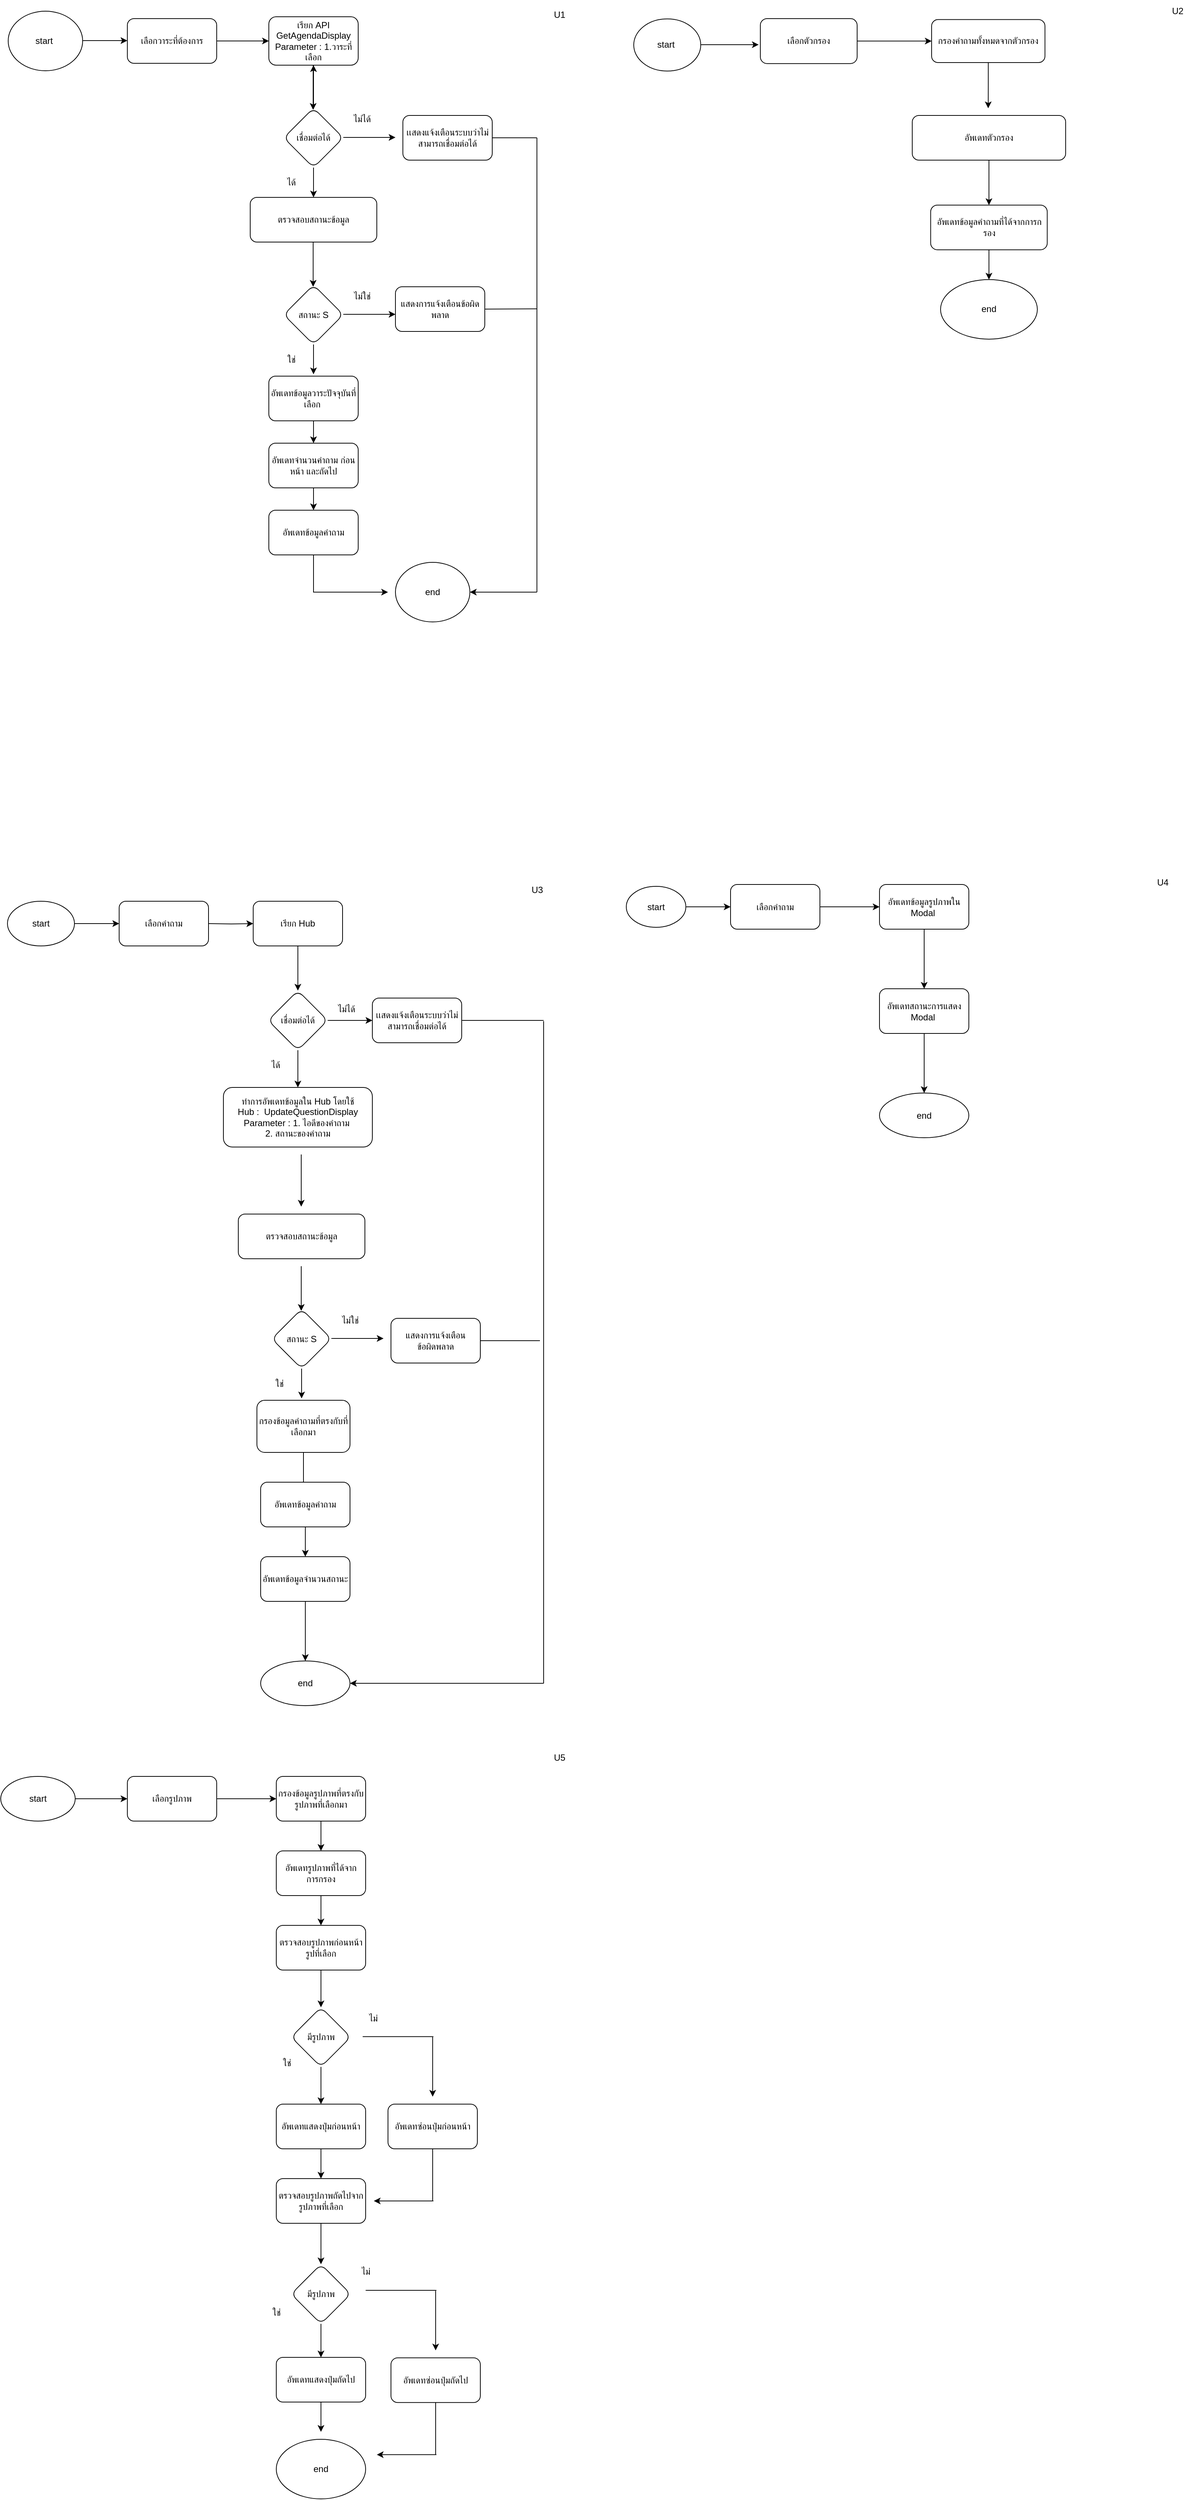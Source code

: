 <mxfile version="20.0.4" type="github">
  <diagram id="I-Rdm4NnU1atrtdz0zmf" name="Page-1">
    <mxGraphModel dx="1728" dy="913" grid="1" gridSize="10" guides="1" tooltips="1" connect="1" arrows="1" fold="1" page="1" pageScale="1" pageWidth="827" pageHeight="1169" math="0" shadow="0">
      <root>
        <mxCell id="0" />
        <mxCell id="1" parent="0" />
        <mxCell id="NKFcS4flrV_AODu7ja6--11" value="start&amp;nbsp;" style="ellipse;whiteSpace=wrap;html=1;" parent="1" vertex="1">
          <mxGeometry x="40" y="30" width="100" height="80" as="geometry" />
        </mxCell>
        <mxCell id="NKFcS4flrV_AODu7ja6--13" value="" style="endArrow=classic;html=1;rounded=0;" parent="1" edge="1">
          <mxGeometry width="50" height="50" relative="1" as="geometry">
            <mxPoint x="140" y="69.5" as="sourcePoint" />
            <mxPoint x="200" y="69.5" as="targetPoint" />
          </mxGeometry>
        </mxCell>
        <mxCell id="NKFcS4flrV_AODu7ja6--14" value="เลือกวาระที่ต้องการ" style="rounded=1;whiteSpace=wrap;html=1;" parent="1" vertex="1">
          <mxGeometry x="200" y="40" width="120" height="60" as="geometry" />
        </mxCell>
        <mxCell id="NKFcS4flrV_AODu7ja6--15" value="" style="endArrow=classic;html=1;rounded=0;" parent="1" edge="1">
          <mxGeometry width="50" height="50" relative="1" as="geometry">
            <mxPoint x="320" y="70" as="sourcePoint" />
            <mxPoint x="390" y="70" as="targetPoint" />
          </mxGeometry>
        </mxCell>
        <mxCell id="NKFcS4flrV_AODu7ja6--16" value="เรียก API GetAgendaDisplay&lt;br&gt;Parameter : 1.วาระที่เลือก" style="rounded=1;whiteSpace=wrap;html=1;" parent="1" vertex="1">
          <mxGeometry x="390" y="37.5" width="120" height="65" as="geometry" />
        </mxCell>
        <mxCell id="NKFcS4flrV_AODu7ja6--18" value="เเสดงแจ้งเตือนระบบว่าไม่สามารถเชื่อมต่อได้" style="rounded=1;whiteSpace=wrap;html=1;" parent="1" vertex="1">
          <mxGeometry x="570" y="170" width="120" height="60" as="geometry" />
        </mxCell>
        <mxCell id="NKFcS4flrV_AODu7ja6--19" value="" style="group" parent="1" vertex="1" connectable="0">
          <mxGeometry x="400" y="102.5" width="160" height="177.5" as="geometry" />
        </mxCell>
        <mxCell id="NKFcS4flrV_AODu7ja6--20" value="เชื่อมต่อได้" style="rhombus;whiteSpace=wrap;html=1;rounded=1;" parent="NKFcS4flrV_AODu7ja6--19" vertex="1">
          <mxGeometry x="10" y="57.5" width="80" height="80" as="geometry" />
        </mxCell>
        <mxCell id="NKFcS4flrV_AODu7ja6--21" value="" style="endArrow=classic;html=1;rounded=0;" parent="NKFcS4flrV_AODu7ja6--19" edge="1">
          <mxGeometry width="50" height="50" relative="1" as="geometry">
            <mxPoint x="49.5" as="sourcePoint" />
            <mxPoint x="49.5" y="60" as="targetPoint" />
          </mxGeometry>
        </mxCell>
        <mxCell id="NKFcS4flrV_AODu7ja6--22" value="" style="endArrow=classic;html=1;rounded=0;" parent="NKFcS4flrV_AODu7ja6--19" edge="1">
          <mxGeometry width="50" height="50" relative="1" as="geometry">
            <mxPoint x="90" y="97" as="sourcePoint" />
            <mxPoint x="160" y="97" as="targetPoint" />
          </mxGeometry>
        </mxCell>
        <mxCell id="NKFcS4flrV_AODu7ja6--23" value="" style="endArrow=classic;html=1;rounded=0;" parent="NKFcS4flrV_AODu7ja6--19" edge="1">
          <mxGeometry width="50" height="50" relative="1" as="geometry">
            <mxPoint x="50" y="137.5" as="sourcePoint" />
            <mxPoint x="50" y="177.5" as="targetPoint" />
          </mxGeometry>
        </mxCell>
        <mxCell id="NKFcS4flrV_AODu7ja6--24" value="ไม่ได้" style="text;html=1;align=center;verticalAlign=middle;resizable=0;points=[];autosize=1;strokeColor=none;fillColor=none;" parent="NKFcS4flrV_AODu7ja6--19" vertex="1">
          <mxGeometry x="90" y="57.5" width="50" height="30" as="geometry" />
        </mxCell>
        <mxCell id="NKFcS4flrV_AODu7ja6--25" value="ได้" style="text;html=1;align=center;verticalAlign=middle;resizable=0;points=[];autosize=1;strokeColor=none;fillColor=none;" parent="NKFcS4flrV_AODu7ja6--19" vertex="1">
          <mxGeometry y="142.5" width="40" height="30" as="geometry" />
        </mxCell>
        <mxCell id="NKFcS4flrV_AODu7ja6--26" value="" style="edgeStyle=orthogonalEdgeStyle;rounded=0;orthogonalLoop=1;jettySize=auto;html=1;" parent="1" source="NKFcS4flrV_AODu7ja6--20" target="NKFcS4flrV_AODu7ja6--16" edge="1">
          <mxGeometry relative="1" as="geometry" />
        </mxCell>
        <mxCell id="NKFcS4flrV_AODu7ja6--27" value="" style="group" parent="1" vertex="1" connectable="0">
          <mxGeometry x="400" y="340" width="180" height="240" as="geometry" />
        </mxCell>
        <mxCell id="NKFcS4flrV_AODu7ja6--28" value="สถานะ S" style="rhombus;whiteSpace=wrap;html=1;rounded=1;" parent="NKFcS4flrV_AODu7ja6--27" vertex="1">
          <mxGeometry x="10" y="57.5" width="80" height="80" as="geometry" />
        </mxCell>
        <mxCell id="NKFcS4flrV_AODu7ja6--29" value="" style="endArrow=classic;html=1;rounded=0;" parent="NKFcS4flrV_AODu7ja6--27" edge="1">
          <mxGeometry width="50" height="50" relative="1" as="geometry">
            <mxPoint x="49.5" as="sourcePoint" />
            <mxPoint x="49.5" y="60" as="targetPoint" />
          </mxGeometry>
        </mxCell>
        <mxCell id="NKFcS4flrV_AODu7ja6--30" value="" style="endArrow=classic;html=1;rounded=0;" parent="NKFcS4flrV_AODu7ja6--27" edge="1">
          <mxGeometry width="50" height="50" relative="1" as="geometry">
            <mxPoint x="90" y="97" as="sourcePoint" />
            <mxPoint x="160" y="97" as="targetPoint" />
          </mxGeometry>
        </mxCell>
        <mxCell id="NKFcS4flrV_AODu7ja6--31" value="" style="endArrow=classic;html=1;rounded=0;" parent="NKFcS4flrV_AODu7ja6--27" edge="1">
          <mxGeometry width="50" height="50" relative="1" as="geometry">
            <mxPoint x="50" y="137.5" as="sourcePoint" />
            <mxPoint x="50" y="177.5" as="targetPoint" />
          </mxGeometry>
        </mxCell>
        <mxCell id="NKFcS4flrV_AODu7ja6--32" value="ไม่ใช่" style="text;html=1;align=center;verticalAlign=middle;resizable=0;points=[];autosize=1;strokeColor=none;fillColor=none;" parent="NKFcS4flrV_AODu7ja6--27" vertex="1">
          <mxGeometry x="90" y="57.5" width="50" height="30" as="geometry" />
        </mxCell>
        <mxCell id="NKFcS4flrV_AODu7ja6--33" value="ใช่" style="text;html=1;align=center;verticalAlign=middle;resizable=0;points=[];autosize=1;strokeColor=none;fillColor=none;" parent="NKFcS4flrV_AODu7ja6--27" vertex="1">
          <mxGeometry y="142.5" width="40" height="30" as="geometry" />
        </mxCell>
        <mxCell id="NKFcS4flrV_AODu7ja6--37" value="อัพเดทข้อมูลวาระปัจจุบันที่เลือก&amp;nbsp;" style="rounded=1;whiteSpace=wrap;html=1;" parent="NKFcS4flrV_AODu7ja6--27" vertex="1">
          <mxGeometry x="-10" y="180" width="120" height="60" as="geometry" />
        </mxCell>
        <mxCell id="NKFcS4flrV_AODu7ja6--35" value="ตรวจสอบสถานะข้อมูล" style="rounded=1;whiteSpace=wrap;html=1;" parent="1" vertex="1">
          <mxGeometry x="365" y="280" width="170" height="60" as="geometry" />
        </mxCell>
        <mxCell id="NKFcS4flrV_AODu7ja6--36" value="แสดงการแจ้งเตือนข้อผิดพลาด" style="rounded=1;whiteSpace=wrap;html=1;" parent="1" vertex="1">
          <mxGeometry x="560" y="400" width="120" height="60" as="geometry" />
        </mxCell>
        <mxCell id="NKFcS4flrV_AODu7ja6--43" value="end" style="ellipse;whiteSpace=wrap;html=1;" parent="1" vertex="1">
          <mxGeometry x="560" y="770" width="100" height="80" as="geometry" />
        </mxCell>
        <mxCell id="NKFcS4flrV_AODu7ja6--44" value="" style="endArrow=none;html=1;rounded=0;" parent="1" edge="1">
          <mxGeometry width="50" height="50" relative="1" as="geometry">
            <mxPoint x="690" y="200" as="sourcePoint" />
            <mxPoint x="750" y="200" as="targetPoint" />
          </mxGeometry>
        </mxCell>
        <mxCell id="NKFcS4flrV_AODu7ja6--45" value="" style="endArrow=none;html=1;rounded=0;exitX=1;exitY=0.5;exitDx=0;exitDy=0;" parent="1" source="NKFcS4flrV_AODu7ja6--36" edge="1">
          <mxGeometry width="50" height="50" relative="1" as="geometry">
            <mxPoint x="690" y="429.57" as="sourcePoint" />
            <mxPoint x="750" y="429.57" as="targetPoint" />
          </mxGeometry>
        </mxCell>
        <mxCell id="NKFcS4flrV_AODu7ja6--46" value="" style="endArrow=none;html=1;rounded=0;" parent="1" edge="1">
          <mxGeometry width="50" height="50" relative="1" as="geometry">
            <mxPoint x="750" y="200" as="sourcePoint" />
            <mxPoint x="750" y="810" as="targetPoint" />
          </mxGeometry>
        </mxCell>
        <mxCell id="NKFcS4flrV_AODu7ja6--47" value="" style="endArrow=classic;html=1;rounded=0;entryX=1;entryY=0.5;entryDx=0;entryDy=0;" parent="1" target="NKFcS4flrV_AODu7ja6--43" edge="1">
          <mxGeometry width="50" height="50" relative="1" as="geometry">
            <mxPoint x="750" y="810" as="sourcePoint" />
            <mxPoint x="800" y="960" as="targetPoint" />
          </mxGeometry>
        </mxCell>
        <mxCell id="NKFcS4flrV_AODu7ja6--52" value="" style="edgeStyle=orthogonalEdgeStyle;rounded=0;orthogonalLoop=1;jettySize=auto;html=1;" parent="1" source="NKFcS4flrV_AODu7ja6--49" target="NKFcS4flrV_AODu7ja6--51" edge="1">
          <mxGeometry relative="1" as="geometry" />
        </mxCell>
        <mxCell id="NKFcS4flrV_AODu7ja6--49" value="อัพเดทจำนวนคำถาม ก่อนหน้า และถัดไป" style="whiteSpace=wrap;html=1;rounded=1;" parent="1" vertex="1">
          <mxGeometry x="390" y="610" width="120" height="60" as="geometry" />
        </mxCell>
        <mxCell id="NKFcS4flrV_AODu7ja6--50" value="" style="edgeStyle=orthogonalEdgeStyle;rounded=0;orthogonalLoop=1;jettySize=auto;html=1;" parent="1" source="NKFcS4flrV_AODu7ja6--37" target="NKFcS4flrV_AODu7ja6--49" edge="1">
          <mxGeometry relative="1" as="geometry" />
        </mxCell>
        <mxCell id="NKFcS4flrV_AODu7ja6--55" style="edgeStyle=orthogonalEdgeStyle;rounded=0;orthogonalLoop=1;jettySize=auto;html=1;exitX=0.5;exitY=1;exitDx=0;exitDy=0;" parent="1" source="NKFcS4flrV_AODu7ja6--51" edge="1">
          <mxGeometry relative="1" as="geometry">
            <mxPoint x="550" y="810" as="targetPoint" />
            <Array as="points">
              <mxPoint x="450" y="810" />
              <mxPoint x="540" y="810" />
            </Array>
          </mxGeometry>
        </mxCell>
        <mxCell id="NKFcS4flrV_AODu7ja6--51" value="อัพเดทข้อมูลคำถาม" style="whiteSpace=wrap;html=1;rounded=1;" parent="1" vertex="1">
          <mxGeometry x="390" y="700" width="120" height="60" as="geometry" />
        </mxCell>
        <mxCell id="NKFcS4flrV_AODu7ja6--56" value="U1&lt;br&gt;" style="text;html=1;align=center;verticalAlign=middle;resizable=0;points=[];autosize=1;strokeColor=none;fillColor=none;" parent="1" vertex="1">
          <mxGeometry x="760" y="20" width="40" height="30" as="geometry" />
        </mxCell>
        <mxCell id="NKFcS4flrV_AODu7ja6--69" value="U2" style="text;html=1;align=center;verticalAlign=middle;resizable=0;points=[];autosize=1;strokeColor=none;fillColor=none;" parent="1" vertex="1">
          <mxGeometry x="1590" y="15" width="40" height="30" as="geometry" />
        </mxCell>
        <mxCell id="NKFcS4flrV_AODu7ja6--70" value="" style="group" parent="1" vertex="1" connectable="0">
          <mxGeometry x="880" y="40" width="580" height="430.34" as="geometry" />
        </mxCell>
        <mxCell id="NKFcS4flrV_AODu7ja6--58" value="start&amp;nbsp;" style="ellipse;whiteSpace=wrap;html=1;" parent="NKFcS4flrV_AODu7ja6--70" vertex="1">
          <mxGeometry y="0.34" width="90" height="70" as="geometry" />
        </mxCell>
        <mxCell id="NKFcS4flrV_AODu7ja6--59" value="" style="endArrow=classic;html=1;rounded=0;" parent="NKFcS4flrV_AODu7ja6--70" edge="1">
          <mxGeometry width="50" height="50" relative="1" as="geometry">
            <mxPoint x="89.996" y="34.964" as="sourcePoint" />
            <mxPoint x="167.773" y="34.964" as="targetPoint" />
          </mxGeometry>
        </mxCell>
        <mxCell id="NKFcS4flrV_AODu7ja6--60" value="เลือกตัวกรอง" style="rounded=1;whiteSpace=wrap;html=1;" parent="NKFcS4flrV_AODu7ja6--70" vertex="1">
          <mxGeometry x="170" width="130" height="60.34" as="geometry" />
        </mxCell>
        <mxCell id="NKFcS4flrV_AODu7ja6--61" value="กรองคำถามทั้งหมดจากตัวกรอง" style="rounded=1;whiteSpace=wrap;html=1;" parent="NKFcS4flrV_AODu7ja6--70" vertex="1">
          <mxGeometry x="400" y="1.31" width="152.22" height="57.72" as="geometry" />
        </mxCell>
        <mxCell id="NKFcS4flrV_AODu7ja6--62" value="" style="edgeStyle=orthogonalEdgeStyle;rounded=0;orthogonalLoop=1;jettySize=auto;html=1;" parent="NKFcS4flrV_AODu7ja6--70" source="NKFcS4flrV_AODu7ja6--60" target="NKFcS4flrV_AODu7ja6--61" edge="1">
          <mxGeometry relative="1" as="geometry" />
        </mxCell>
        <mxCell id="NKFcS4flrV_AODu7ja6--63" value="" style="edgeStyle=orthogonalEdgeStyle;rounded=0;orthogonalLoop=1;jettySize=auto;html=1;" parent="NKFcS4flrV_AODu7ja6--70" source="NKFcS4flrV_AODu7ja6--61" edge="1">
          <mxGeometry relative="1" as="geometry">
            <mxPoint x="476" y="120.34" as="targetPoint" />
          </mxGeometry>
        </mxCell>
        <mxCell id="NKFcS4flrV_AODu7ja6--65" value="อัพเดทข้อมูลคำถามที่ได้จากการกรอง" style="rounded=1;whiteSpace=wrap;html=1;" parent="NKFcS4flrV_AODu7ja6--70" vertex="1">
          <mxGeometry x="398.72" y="250.34" width="156.55" height="60" as="geometry" />
        </mxCell>
        <mxCell id="NKFcS4flrV_AODu7ja6--66" style="edgeStyle=orthogonalEdgeStyle;rounded=0;orthogonalLoop=1;jettySize=auto;html=1;strokeColor=default;" parent="NKFcS4flrV_AODu7ja6--70" source="NKFcS4flrV_AODu7ja6--64" target="NKFcS4flrV_AODu7ja6--65" edge="1">
          <mxGeometry relative="1" as="geometry" />
        </mxCell>
        <mxCell id="NKFcS4flrV_AODu7ja6--67" value="end" style="ellipse;whiteSpace=wrap;html=1;" parent="NKFcS4flrV_AODu7ja6--70" vertex="1">
          <mxGeometry x="412" y="350.34" width="130" height="80" as="geometry" />
        </mxCell>
        <mxCell id="NKFcS4flrV_AODu7ja6--68" value="" style="edgeStyle=orthogonalEdgeStyle;rounded=0;orthogonalLoop=1;jettySize=auto;html=1;strokeColor=default;" parent="NKFcS4flrV_AODu7ja6--70" source="NKFcS4flrV_AODu7ja6--65" target="NKFcS4flrV_AODu7ja6--67" edge="1">
          <mxGeometry relative="1" as="geometry" />
        </mxCell>
        <mxCell id="NKFcS4flrV_AODu7ja6--64" value="อัพเดทตัวกรอง" style="rounded=1;whiteSpace=wrap;html=1;" parent="NKFcS4flrV_AODu7ja6--70" vertex="1">
          <mxGeometry x="374" y="130.0" width="206" height="60" as="geometry" />
        </mxCell>
        <mxCell id="NKFcS4flrV_AODu7ja6--72" value="U3" style="text;html=1;align=center;verticalAlign=middle;resizable=0;points=[];autosize=1;strokeColor=none;fillColor=none;" parent="1" vertex="1">
          <mxGeometry x="730" y="1195" width="40" height="30" as="geometry" />
        </mxCell>
        <mxCell id="NKFcS4flrV_AODu7ja6--73" value="U4" style="text;html=1;align=center;verticalAlign=middle;resizable=0;points=[];autosize=1;strokeColor=none;fillColor=none;" parent="1" vertex="1">
          <mxGeometry x="1570" y="1185" width="40" height="30" as="geometry" />
        </mxCell>
        <mxCell id="NKFcS4flrV_AODu7ja6--108" value="" style="group" parent="1" vertex="1" connectable="0">
          <mxGeometry x="39" y="1225" width="720" height="1080" as="geometry" />
        </mxCell>
        <mxCell id="NKFcS4flrV_AODu7ja6--109" value="end" style="ellipse;whiteSpace=wrap;html=1;rounded=1;" parent="NKFcS4flrV_AODu7ja6--108" vertex="1">
          <mxGeometry x="340" y="1020" width="120" height="60" as="geometry" />
        </mxCell>
        <mxCell id="NKFcS4flrV_AODu7ja6--110" value="" style="group" parent="NKFcS4flrV_AODu7ja6--108" vertex="1" connectable="0">
          <mxGeometry x="270" width="365" height="840" as="geometry" />
        </mxCell>
        <mxCell id="NKFcS4flrV_AODu7ja6--111" value="" style="group" parent="NKFcS4flrV_AODu7ja6--110" vertex="1" connectable="0">
          <mxGeometry width="340" height="250" as="geometry" />
        </mxCell>
        <mxCell id="NKFcS4flrV_AODu7ja6--112" value="เรียก Hub" style="rounded=1;whiteSpace=wrap;html=1;" parent="NKFcS4flrV_AODu7ja6--111" vertex="1">
          <mxGeometry x="60" width="120" height="60" as="geometry" />
        </mxCell>
        <mxCell id="NKFcS4flrV_AODu7ja6--113" value="" style="edgeStyle=orthogonalEdgeStyle;rounded=0;orthogonalLoop=1;jettySize=auto;html=1;" parent="NKFcS4flrV_AODu7ja6--111" target="NKFcS4flrV_AODu7ja6--112" edge="1">
          <mxGeometry relative="1" as="geometry">
            <mxPoint y="30" as="sourcePoint" />
          </mxGeometry>
        </mxCell>
        <mxCell id="NKFcS4flrV_AODu7ja6--114" value="เเสดงแจ้งเตือนระบบว่าไม่สามารถเชื่อมต่อได้" style="whiteSpace=wrap;html=1;rounded=1;" parent="NKFcS4flrV_AODu7ja6--111" vertex="1">
          <mxGeometry x="220" y="130" width="120" height="60" as="geometry" />
        </mxCell>
        <mxCell id="NKFcS4flrV_AODu7ja6--115" value="ไม่ได้" style="text;html=1;align=center;verticalAlign=middle;resizable=0;points=[];autosize=1;strokeColor=none;fillColor=none;" parent="NKFcS4flrV_AODu7ja6--111" vertex="1">
          <mxGeometry x="160" y="130" width="50" height="30" as="geometry" />
        </mxCell>
        <mxCell id="NKFcS4flrV_AODu7ja6--116" value="" style="group" parent="NKFcS4flrV_AODu7ja6--111" vertex="1" connectable="0">
          <mxGeometry x="70" y="120" width="90" height="130" as="geometry" />
        </mxCell>
        <mxCell id="NKFcS4flrV_AODu7ja6--117" value="" style="edgeStyle=orthogonalEdgeStyle;rounded=0;orthogonalLoop=1;jettySize=auto;html=1;" parent="NKFcS4flrV_AODu7ja6--116" source="NKFcS4flrV_AODu7ja6--118" edge="1">
          <mxGeometry relative="1" as="geometry">
            <mxPoint x="50" y="130" as="targetPoint" />
          </mxGeometry>
        </mxCell>
        <mxCell id="NKFcS4flrV_AODu7ja6--118" value="เชื่อมต่อได้" style="rhombus;whiteSpace=wrap;html=1;rounded=1;" parent="NKFcS4flrV_AODu7ja6--116" vertex="1">
          <mxGeometry x="10" width="80" height="80" as="geometry" />
        </mxCell>
        <mxCell id="NKFcS4flrV_AODu7ja6--119" value="ได้" style="text;html=1;align=center;verticalAlign=middle;resizable=0;points=[];autosize=1;strokeColor=none;fillColor=none;" parent="NKFcS4flrV_AODu7ja6--116" vertex="1">
          <mxGeometry y="85" width="40" height="30" as="geometry" />
        </mxCell>
        <mxCell id="NKFcS4flrV_AODu7ja6--120" value="" style="edgeStyle=orthogonalEdgeStyle;rounded=0;orthogonalLoop=1;jettySize=auto;html=1;" parent="NKFcS4flrV_AODu7ja6--111" source="NKFcS4flrV_AODu7ja6--112" target="NKFcS4flrV_AODu7ja6--118" edge="1">
          <mxGeometry relative="1" as="geometry" />
        </mxCell>
        <mxCell id="NKFcS4flrV_AODu7ja6--121" value="" style="edgeStyle=orthogonalEdgeStyle;rounded=0;orthogonalLoop=1;jettySize=auto;html=1;" parent="NKFcS4flrV_AODu7ja6--111" source="NKFcS4flrV_AODu7ja6--118" target="NKFcS4flrV_AODu7ja6--114" edge="1">
          <mxGeometry relative="1" as="geometry" />
        </mxCell>
        <mxCell id="NKFcS4flrV_AODu7ja6--122" value="ทำการอัพเดทข้อมูลใน Hub โดยใช้ &lt;br&gt;Hub :&amp;nbsp; UpdateQuestionDisplay&lt;br&gt;Parameter : 1. ไอดีของคำถาม&amp;nbsp;&lt;br&gt;2. สถานะของคำถาม" style="rounded=1;whiteSpace=wrap;html=1;" parent="NKFcS4flrV_AODu7ja6--110" vertex="1">
          <mxGeometry x="20" y="250" width="200" height="80" as="geometry" />
        </mxCell>
        <mxCell id="NKFcS4flrV_AODu7ja6--123" value="" style="group" parent="NKFcS4flrV_AODu7ja6--110" vertex="1" connectable="0">
          <mxGeometry x="40" y="340.0" width="325" height="500.0" as="geometry" />
        </mxCell>
        <mxCell id="NKFcS4flrV_AODu7ja6--124" value="" style="group" parent="NKFcS4flrV_AODu7ja6--123" vertex="1" connectable="0">
          <mxGeometry x="35" y="150.0" width="180" height="210" as="geometry" />
        </mxCell>
        <mxCell id="NKFcS4flrV_AODu7ja6--125" value="สถานะ S" style="rhombus;whiteSpace=wrap;html=1;rounded=1;" parent="NKFcS4flrV_AODu7ja6--124" vertex="1">
          <mxGeometry x="10" y="57.5" width="80" height="80" as="geometry" />
        </mxCell>
        <mxCell id="NKFcS4flrV_AODu7ja6--126" value="" style="endArrow=classic;html=1;rounded=0;" parent="NKFcS4flrV_AODu7ja6--124" edge="1">
          <mxGeometry width="50" height="50" relative="1" as="geometry">
            <mxPoint x="49.5" as="sourcePoint" />
            <mxPoint x="49.5" y="60" as="targetPoint" />
          </mxGeometry>
        </mxCell>
        <mxCell id="NKFcS4flrV_AODu7ja6--127" value="" style="endArrow=classic;html=1;rounded=0;" parent="NKFcS4flrV_AODu7ja6--124" edge="1">
          <mxGeometry width="50" height="50" relative="1" as="geometry">
            <mxPoint x="90" y="97" as="sourcePoint" />
            <mxPoint x="160" y="97" as="targetPoint" />
          </mxGeometry>
        </mxCell>
        <mxCell id="NKFcS4flrV_AODu7ja6--128" value="" style="endArrow=classic;html=1;rounded=0;" parent="NKFcS4flrV_AODu7ja6--124" edge="1">
          <mxGeometry width="50" height="50" relative="1" as="geometry">
            <mxPoint x="50" y="137.5" as="sourcePoint" />
            <mxPoint x="50" y="177.5" as="targetPoint" />
          </mxGeometry>
        </mxCell>
        <mxCell id="NKFcS4flrV_AODu7ja6--129" value="ไม่ใช่" style="text;html=1;align=center;verticalAlign=middle;resizable=0;points=[];autosize=1;strokeColor=none;fillColor=none;" parent="NKFcS4flrV_AODu7ja6--124" vertex="1">
          <mxGeometry x="90" y="57.5" width="50" height="30" as="geometry" />
        </mxCell>
        <mxCell id="NKFcS4flrV_AODu7ja6--130" value="ใช่" style="text;html=1;align=center;verticalAlign=middle;resizable=0;points=[];autosize=1;strokeColor=none;fillColor=none;" parent="NKFcS4flrV_AODu7ja6--124" vertex="1">
          <mxGeometry y="142.5" width="40" height="30" as="geometry" />
        </mxCell>
        <mxCell id="NKFcS4flrV_AODu7ja6--131" value="ตรวจสอบสถานะข้อมูล" style="rounded=1;whiteSpace=wrap;html=1;" parent="NKFcS4flrV_AODu7ja6--123" vertex="1">
          <mxGeometry y="80.0" width="170" height="60" as="geometry" />
        </mxCell>
        <mxCell id="NKFcS4flrV_AODu7ja6--132" value="แสดงการแจ้งเตือน&lt;br&gt;ข้อผิดพลาด" style="rounded=1;whiteSpace=wrap;html=1;" parent="NKFcS4flrV_AODu7ja6--123" vertex="1">
          <mxGeometry x="205" y="220.0" width="120" height="60" as="geometry" />
        </mxCell>
        <mxCell id="NKFcS4flrV_AODu7ja6--133" value="กรองข้อมูลคำถามที่ตรงกับที่เลือกมา" style="rounded=1;whiteSpace=wrap;html=1;" parent="NKFcS4flrV_AODu7ja6--123" vertex="1">
          <mxGeometry x="25" y="330.0" width="125" height="70" as="geometry" />
        </mxCell>
        <mxCell id="NKFcS4flrV_AODu7ja6--134" value="" style="endArrow=none;html=1;rounded=0;strokeColor=default;" parent="NKFcS4flrV_AODu7ja6--123" target="NKFcS4flrV_AODu7ja6--132" edge="1">
          <mxGeometry width="50" height="50" relative="1" as="geometry">
            <mxPoint x="325" y="250" as="sourcePoint" />
            <mxPoint x="335" y="-3610.0" as="targetPoint" />
          </mxGeometry>
        </mxCell>
        <mxCell id="NKFcS4flrV_AODu7ja6--135" value="" style="endArrow=classic;html=1;rounded=0;" parent="NKFcS4flrV_AODu7ja6--123" edge="1">
          <mxGeometry width="50" height="50" relative="1" as="geometry">
            <mxPoint x="84.5" as="sourcePoint" />
            <mxPoint x="84.5" y="70" as="targetPoint" />
          </mxGeometry>
        </mxCell>
        <mxCell id="NKFcS4flrV_AODu7ja6--136" value="" style="edgeStyle=orthogonalEdgeStyle;rounded=0;orthogonalLoop=1;jettySize=auto;html=1;strokeColor=default;" parent="NKFcS4flrV_AODu7ja6--123" source="NKFcS4flrV_AODu7ja6--133" edge="1">
          <mxGeometry relative="1" as="geometry">
            <mxPoint x="87.5" y="470" as="targetPoint" />
          </mxGeometry>
        </mxCell>
        <mxCell id="NKFcS4flrV_AODu7ja6--137" value="อัพเดทข้อมูลคำถาม" style="rounded=1;whiteSpace=wrap;html=1;" parent="NKFcS4flrV_AODu7ja6--123" vertex="1">
          <mxGeometry x="30" y="440.0" width="120" height="60" as="geometry" />
        </mxCell>
        <mxCell id="NKFcS4flrV_AODu7ja6--138" value="" style="endArrow=none;html=1;rounded=0;strokeColor=default;" parent="NKFcS4flrV_AODu7ja6--108" edge="1">
          <mxGeometry width="50" height="50" relative="1" as="geometry">
            <mxPoint x="610" y="160" as="sourcePoint" />
            <mxPoint x="720" y="160" as="targetPoint" />
          </mxGeometry>
        </mxCell>
        <mxCell id="NKFcS4flrV_AODu7ja6--139" value="" style="endArrow=none;html=1;rounded=0;strokeColor=default;" parent="NKFcS4flrV_AODu7ja6--108" edge="1">
          <mxGeometry width="50" height="50" relative="1" as="geometry">
            <mxPoint x="635" y="590.0" as="sourcePoint" />
            <mxPoint x="715" y="590.0" as="targetPoint" />
          </mxGeometry>
        </mxCell>
        <mxCell id="NKFcS4flrV_AODu7ja6--140" value="" style="endArrow=none;html=1;rounded=0;strokeColor=default;" parent="NKFcS4flrV_AODu7ja6--108" edge="1">
          <mxGeometry width="50" height="50" relative="1" as="geometry">
            <mxPoint x="720" y="1050" as="sourcePoint" />
            <mxPoint x="720" y="161" as="targetPoint" />
          </mxGeometry>
        </mxCell>
        <mxCell id="NKFcS4flrV_AODu7ja6--141" value="start" style="ellipse;whiteSpace=wrap;html=1;rounded=1;" parent="NKFcS4flrV_AODu7ja6--108" vertex="1">
          <mxGeometry width="90" height="60" as="geometry" />
        </mxCell>
        <mxCell id="NKFcS4flrV_AODu7ja6--142" value="เลือกคำถาม" style="rounded=1;whiteSpace=wrap;html=1;" parent="NKFcS4flrV_AODu7ja6--108" vertex="1">
          <mxGeometry x="150" width="120" height="60" as="geometry" />
        </mxCell>
        <mxCell id="NKFcS4flrV_AODu7ja6--143" value="" style="edgeStyle=orthogonalEdgeStyle;rounded=0;orthogonalLoop=1;jettySize=auto;html=1;strokeColor=default;" parent="NKFcS4flrV_AODu7ja6--108" source="NKFcS4flrV_AODu7ja6--141" target="NKFcS4flrV_AODu7ja6--142" edge="1">
          <mxGeometry relative="1" as="geometry" />
        </mxCell>
        <mxCell id="NKFcS4flrV_AODu7ja6--144" value="" style="edgeStyle=orthogonalEdgeStyle;rounded=0;orthogonalLoop=1;jettySize=auto;html=1;strokeColor=default;" parent="NKFcS4flrV_AODu7ja6--108" source="NKFcS4flrV_AODu7ja6--137" target="NKFcS4flrV_AODu7ja6--146" edge="1">
          <mxGeometry relative="1" as="geometry" />
        </mxCell>
        <mxCell id="NKFcS4flrV_AODu7ja6--145" value="" style="edgeStyle=orthogonalEdgeStyle;rounded=0;orthogonalLoop=1;jettySize=auto;html=1;strokeColor=default;" parent="NKFcS4flrV_AODu7ja6--108" source="NKFcS4flrV_AODu7ja6--146" edge="1">
          <mxGeometry relative="1" as="geometry">
            <mxPoint x="400" y="1020" as="targetPoint" />
          </mxGeometry>
        </mxCell>
        <mxCell id="NKFcS4flrV_AODu7ja6--146" value="อัพเดทข้อมูลจำนวนสถานะ" style="rounded=1;whiteSpace=wrap;html=1;" parent="NKFcS4flrV_AODu7ja6--108" vertex="1">
          <mxGeometry x="340" y="880" width="120" height="60" as="geometry" />
        </mxCell>
        <mxCell id="NKFcS4flrV_AODu7ja6--147" value="" style="endArrow=classic;html=1;rounded=0;strokeColor=default;entryX=1;entryY=0.5;entryDx=0;entryDy=0;" parent="NKFcS4flrV_AODu7ja6--108" edge="1">
          <mxGeometry width="50" height="50" relative="1" as="geometry">
            <mxPoint x="720" y="1050" as="sourcePoint" />
            <mxPoint x="460" y="1050" as="targetPoint" />
          </mxGeometry>
        </mxCell>
        <mxCell id="_5y24cmxNpU70jhSXOJ_-5" value="" style="edgeStyle=orthogonalEdgeStyle;rounded=0;orthogonalLoop=1;jettySize=auto;html=1;" edge="1" parent="1" source="_5y24cmxNpU70jhSXOJ_-1" target="_5y24cmxNpU70jhSXOJ_-4">
          <mxGeometry relative="1" as="geometry" />
        </mxCell>
        <mxCell id="_5y24cmxNpU70jhSXOJ_-1" value="start" style="ellipse;whiteSpace=wrap;html=1;" vertex="1" parent="1">
          <mxGeometry x="870" y="1205" width="80" height="55" as="geometry" />
        </mxCell>
        <mxCell id="_5y24cmxNpU70jhSXOJ_-9" value="" style="edgeStyle=orthogonalEdgeStyle;rounded=0;orthogonalLoop=1;jettySize=auto;html=1;" edge="1" parent="1" source="_5y24cmxNpU70jhSXOJ_-4" target="_5y24cmxNpU70jhSXOJ_-8">
          <mxGeometry relative="1" as="geometry" />
        </mxCell>
        <mxCell id="_5y24cmxNpU70jhSXOJ_-4" value="เลือกคำถาม" style="rounded=1;whiteSpace=wrap;html=1;" vertex="1" parent="1">
          <mxGeometry x="1010" y="1202.5" width="120" height="60" as="geometry" />
        </mxCell>
        <mxCell id="_5y24cmxNpU70jhSXOJ_-11" value="" style="edgeStyle=orthogonalEdgeStyle;rounded=0;orthogonalLoop=1;jettySize=auto;html=1;" edge="1" parent="1" source="_5y24cmxNpU70jhSXOJ_-8" target="_5y24cmxNpU70jhSXOJ_-10">
          <mxGeometry relative="1" as="geometry" />
        </mxCell>
        <mxCell id="_5y24cmxNpU70jhSXOJ_-8" value="อัพเดทข้อมูลรูปภาพใน Modal&amp;nbsp;" style="whiteSpace=wrap;html=1;rounded=1;" vertex="1" parent="1">
          <mxGeometry x="1210" y="1202.5" width="120" height="60" as="geometry" />
        </mxCell>
        <mxCell id="_5y24cmxNpU70jhSXOJ_-14" value="" style="edgeStyle=orthogonalEdgeStyle;rounded=0;orthogonalLoop=1;jettySize=auto;html=1;" edge="1" parent="1" source="_5y24cmxNpU70jhSXOJ_-10" target="_5y24cmxNpU70jhSXOJ_-13">
          <mxGeometry relative="1" as="geometry" />
        </mxCell>
        <mxCell id="_5y24cmxNpU70jhSXOJ_-10" value="อัพเดทสถานะการแสดง Modal&amp;nbsp;" style="rounded=1;whiteSpace=wrap;html=1;" vertex="1" parent="1">
          <mxGeometry x="1210" y="1342.5" width="120" height="60" as="geometry" />
        </mxCell>
        <mxCell id="_5y24cmxNpU70jhSXOJ_-13" value="end" style="ellipse;whiteSpace=wrap;html=1;rounded=1;" vertex="1" parent="1">
          <mxGeometry x="1210" y="1482.5" width="120" height="60" as="geometry" />
        </mxCell>
        <mxCell id="_5y24cmxNpU70jhSXOJ_-18" value="" style="edgeStyle=orthogonalEdgeStyle;rounded=0;orthogonalLoop=1;jettySize=auto;html=1;" edge="1" parent="1" source="_5y24cmxNpU70jhSXOJ_-15" target="_5y24cmxNpU70jhSXOJ_-17">
          <mxGeometry relative="1" as="geometry" />
        </mxCell>
        <mxCell id="_5y24cmxNpU70jhSXOJ_-15" value="start" style="ellipse;whiteSpace=wrap;html=1;" vertex="1" parent="1">
          <mxGeometry x="30" y="2400" width="100" height="60" as="geometry" />
        </mxCell>
        <mxCell id="_5y24cmxNpU70jhSXOJ_-16" value="U5" style="text;html=1;align=center;verticalAlign=middle;resizable=0;points=[];autosize=1;strokeColor=none;fillColor=none;" vertex="1" parent="1">
          <mxGeometry x="760" y="2360" width="40" height="30" as="geometry" />
        </mxCell>
        <mxCell id="_5y24cmxNpU70jhSXOJ_-20" value="" style="edgeStyle=orthogonalEdgeStyle;rounded=0;orthogonalLoop=1;jettySize=auto;html=1;" edge="1" parent="1" source="_5y24cmxNpU70jhSXOJ_-17" target="_5y24cmxNpU70jhSXOJ_-19">
          <mxGeometry relative="1" as="geometry" />
        </mxCell>
        <mxCell id="_5y24cmxNpU70jhSXOJ_-17" value="เลือกรูปภาพ" style="rounded=1;whiteSpace=wrap;html=1;" vertex="1" parent="1">
          <mxGeometry x="200" y="2400" width="120" height="60" as="geometry" />
        </mxCell>
        <mxCell id="_5y24cmxNpU70jhSXOJ_-32" value="" style="edgeStyle=orthogonalEdgeStyle;rounded=0;orthogonalLoop=1;jettySize=auto;html=1;" edge="1" parent="1" source="_5y24cmxNpU70jhSXOJ_-19" target="_5y24cmxNpU70jhSXOJ_-31">
          <mxGeometry relative="1" as="geometry" />
        </mxCell>
        <mxCell id="_5y24cmxNpU70jhSXOJ_-19" value="กรองข้อมูลรูปภาพที่ตรงกับรูปภาพที่เลือกมา" style="rounded=1;whiteSpace=wrap;html=1;" vertex="1" parent="1">
          <mxGeometry x="400" y="2400" width="120" height="60" as="geometry" />
        </mxCell>
        <mxCell id="_5y24cmxNpU70jhSXOJ_-40" value="" style="edgeStyle=orthogonalEdgeStyle;rounded=0;orthogonalLoop=1;jettySize=auto;html=1;" edge="1" parent="1" source="_5y24cmxNpU70jhSXOJ_-21" target="_5y24cmxNpU70jhSXOJ_-39">
          <mxGeometry relative="1" as="geometry" />
        </mxCell>
        <mxCell id="_5y24cmxNpU70jhSXOJ_-21" value="มีรูปภาพ" style="rhombus;whiteSpace=wrap;html=1;rounded=1;" vertex="1" parent="1">
          <mxGeometry x="420" y="2710" width="80" height="80" as="geometry" />
        </mxCell>
        <mxCell id="_5y24cmxNpU70jhSXOJ_-27" value="ไม่" style="text;html=1;align=center;verticalAlign=middle;resizable=0;points=[];autosize=1;strokeColor=none;fillColor=none;" vertex="1" parent="1">
          <mxGeometry x="510" y="2710" width="40" height="30" as="geometry" />
        </mxCell>
        <mxCell id="_5y24cmxNpU70jhSXOJ_-44" value="" style="edgeStyle=orthogonalEdgeStyle;rounded=0;orthogonalLoop=1;jettySize=auto;html=1;" edge="1" parent="1" source="_5y24cmxNpU70jhSXOJ_-31" target="_5y24cmxNpU70jhSXOJ_-43">
          <mxGeometry relative="1" as="geometry" />
        </mxCell>
        <mxCell id="_5y24cmxNpU70jhSXOJ_-31" value="อัพเดทรูปภาพที่ได้จากการกรอง" style="whiteSpace=wrap;html=1;rounded=1;" vertex="1" parent="1">
          <mxGeometry x="400" y="2500" width="120" height="60" as="geometry" />
        </mxCell>
        <mxCell id="_5y24cmxNpU70jhSXOJ_-38" value="ใช่" style="text;html=1;align=center;verticalAlign=middle;resizable=0;points=[];autosize=1;strokeColor=none;fillColor=none;" vertex="1" parent="1">
          <mxGeometry x="394" y="2770" width="40" height="30" as="geometry" />
        </mxCell>
        <mxCell id="_5y24cmxNpU70jhSXOJ_-48" value="" style="edgeStyle=orthogonalEdgeStyle;rounded=0;orthogonalLoop=1;jettySize=auto;html=1;" edge="1" parent="1" source="_5y24cmxNpU70jhSXOJ_-39" target="_5y24cmxNpU70jhSXOJ_-47">
          <mxGeometry relative="1" as="geometry" />
        </mxCell>
        <mxCell id="_5y24cmxNpU70jhSXOJ_-39" value="อัพเดทแสดงปุ่มก่อนหน้า" style="whiteSpace=wrap;html=1;rounded=1;" vertex="1" parent="1">
          <mxGeometry x="400" y="2840" width="120" height="60" as="geometry" />
        </mxCell>
        <mxCell id="_5y24cmxNpU70jhSXOJ_-46" value="" style="edgeStyle=orthogonalEdgeStyle;rounded=0;orthogonalLoop=1;jettySize=auto;html=1;" edge="1" parent="1" source="_5y24cmxNpU70jhSXOJ_-43" target="_5y24cmxNpU70jhSXOJ_-21">
          <mxGeometry relative="1" as="geometry">
            <mxPoint x="460" y="2700" as="targetPoint" />
          </mxGeometry>
        </mxCell>
        <mxCell id="_5y24cmxNpU70jhSXOJ_-43" value="ตรวจสอบรูปภาพก่อนหน้ารูปที่เลือก" style="rounded=1;whiteSpace=wrap;html=1;" vertex="1" parent="1">
          <mxGeometry x="400" y="2600" width="120" height="60" as="geometry" />
        </mxCell>
        <mxCell id="_5y24cmxNpU70jhSXOJ_-53" value="" style="edgeStyle=orthogonalEdgeStyle;rounded=0;orthogonalLoop=1;jettySize=auto;html=1;" edge="1" parent="1" source="_5y24cmxNpU70jhSXOJ_-47" target="_5y24cmxNpU70jhSXOJ_-52">
          <mxGeometry relative="1" as="geometry" />
        </mxCell>
        <mxCell id="_5y24cmxNpU70jhSXOJ_-47" value="ตรวจสอบรูปภาพถัดไปจากรูปภาพที่เลือก" style="whiteSpace=wrap;html=1;rounded=1;" vertex="1" parent="1">
          <mxGeometry x="400" y="2940" width="120" height="60" as="geometry" />
        </mxCell>
        <mxCell id="_5y24cmxNpU70jhSXOJ_-49" value="" style="endArrow=classic;html=1;rounded=0;" edge="1" parent="1">
          <mxGeometry width="50" height="50" relative="1" as="geometry">
            <mxPoint x="611" y="2970" as="sourcePoint" />
            <mxPoint x="531" y="2970" as="targetPoint" />
          </mxGeometry>
        </mxCell>
        <mxCell id="_5y24cmxNpU70jhSXOJ_-50" value="" style="endArrow=none;html=1;rounded=0;" edge="1" parent="1">
          <mxGeometry width="50" height="50" relative="1" as="geometry">
            <mxPoint x="516" y="2749.33" as="sourcePoint" />
            <mxPoint x="611" y="2749.33" as="targetPoint" />
          </mxGeometry>
        </mxCell>
        <mxCell id="_5y24cmxNpU70jhSXOJ_-72" value="" style="edgeStyle=orthogonalEdgeStyle;rounded=0;orthogonalLoop=1;jettySize=auto;html=1;" edge="1" parent="1" source="_5y24cmxNpU70jhSXOJ_-52" target="_5y24cmxNpU70jhSXOJ_-69">
          <mxGeometry relative="1" as="geometry" />
        </mxCell>
        <mxCell id="_5y24cmxNpU70jhSXOJ_-52" value="มีรูปภาพ" style="rhombus;whiteSpace=wrap;html=1;rounded=1;" vertex="1" parent="1">
          <mxGeometry x="420" y="3055" width="80" height="80" as="geometry" />
        </mxCell>
        <mxCell id="_5y24cmxNpU70jhSXOJ_-55" value="ใช่" style="text;html=1;align=center;verticalAlign=middle;resizable=0;points=[];autosize=1;strokeColor=none;fillColor=none;" vertex="1" parent="1">
          <mxGeometry x="380" y="3105" width="40" height="30" as="geometry" />
        </mxCell>
        <mxCell id="_5y24cmxNpU70jhSXOJ_-68" value="" style="edgeStyle=orthogonalEdgeStyle;rounded=0;orthogonalLoop=1;jettySize=auto;html=1;" edge="1" parent="1" source="_5y24cmxNpU70jhSXOJ_-69">
          <mxGeometry relative="1" as="geometry">
            <mxPoint x="460" y="3280" as="targetPoint" />
          </mxGeometry>
        </mxCell>
        <mxCell id="_5y24cmxNpU70jhSXOJ_-69" value="อัพเดทแสดงปุ่มถัดไป" style="whiteSpace=wrap;html=1;rounded=1;" vertex="1" parent="1">
          <mxGeometry x="400" y="3180" width="120" height="60" as="geometry" />
        </mxCell>
        <mxCell id="_5y24cmxNpU70jhSXOJ_-73" value="end" style="ellipse;whiteSpace=wrap;html=1;" vertex="1" parent="1">
          <mxGeometry x="400" y="3290" width="120" height="80" as="geometry" />
        </mxCell>
        <mxCell id="_5y24cmxNpU70jhSXOJ_-74" value="อัพเดทซ่อนปุ่มก่อนหน้า" style="rounded=1;whiteSpace=wrap;html=1;" vertex="1" parent="1">
          <mxGeometry x="550" y="2840" width="120" height="60" as="geometry" />
        </mxCell>
        <mxCell id="_5y24cmxNpU70jhSXOJ_-76" value="" style="endArrow=classic;html=1;rounded=0;" edge="1" parent="1">
          <mxGeometry width="50" height="50" relative="1" as="geometry">
            <mxPoint x="610" y="2750" as="sourcePoint" />
            <mxPoint x="610" y="2830" as="targetPoint" />
          </mxGeometry>
        </mxCell>
        <mxCell id="_5y24cmxNpU70jhSXOJ_-77" value="" style="endArrow=none;html=1;rounded=0;entryX=0.5;entryY=1;entryDx=0;entryDy=0;" edge="1" parent="1" target="_5y24cmxNpU70jhSXOJ_-74">
          <mxGeometry width="50" height="50" relative="1" as="geometry">
            <mxPoint x="610" y="2970" as="sourcePoint" />
            <mxPoint x="650" y="2920" as="targetPoint" />
          </mxGeometry>
        </mxCell>
        <mxCell id="_5y24cmxNpU70jhSXOJ_-78" value="ไม่" style="text;html=1;align=center;verticalAlign=middle;resizable=0;points=[];autosize=1;strokeColor=none;fillColor=none;" vertex="1" parent="1">
          <mxGeometry x="500" y="3050" width="40" height="30" as="geometry" />
        </mxCell>
        <mxCell id="_5y24cmxNpU70jhSXOJ_-84" value="" style="group" vertex="1" connectable="0" parent="1">
          <mxGeometry x="520" y="3090" width="154" height="220.67" as="geometry" />
        </mxCell>
        <mxCell id="_5y24cmxNpU70jhSXOJ_-79" value="" style="endArrow=classic;html=1;rounded=0;" edge="1" parent="_5y24cmxNpU70jhSXOJ_-84">
          <mxGeometry width="50" height="50" relative="1" as="geometry">
            <mxPoint x="95" y="220.67" as="sourcePoint" />
            <mxPoint x="15" y="220.67" as="targetPoint" />
          </mxGeometry>
        </mxCell>
        <mxCell id="_5y24cmxNpU70jhSXOJ_-80" value="" style="endArrow=none;html=1;rounded=0;" edge="1" parent="_5y24cmxNpU70jhSXOJ_-84">
          <mxGeometry width="50" height="50" relative="1" as="geometry">
            <mxPoint as="sourcePoint" />
            <mxPoint x="95" as="targetPoint" />
          </mxGeometry>
        </mxCell>
        <mxCell id="_5y24cmxNpU70jhSXOJ_-81" value="อัพเดทซ่อนปุ่มถัดไป" style="rounded=1;whiteSpace=wrap;html=1;" vertex="1" parent="_5y24cmxNpU70jhSXOJ_-84">
          <mxGeometry x="34" y="90.67" width="120" height="60" as="geometry" />
        </mxCell>
        <mxCell id="_5y24cmxNpU70jhSXOJ_-82" value="" style="endArrow=classic;html=1;rounded=0;" edge="1" parent="_5y24cmxNpU70jhSXOJ_-84">
          <mxGeometry width="50" height="50" relative="1" as="geometry">
            <mxPoint x="94" y="0.67" as="sourcePoint" />
            <mxPoint x="94" y="80.67" as="targetPoint" />
          </mxGeometry>
        </mxCell>
        <mxCell id="_5y24cmxNpU70jhSXOJ_-83" value="" style="endArrow=none;html=1;rounded=0;entryX=0.5;entryY=1;entryDx=0;entryDy=0;" edge="1" parent="_5y24cmxNpU70jhSXOJ_-84" target="_5y24cmxNpU70jhSXOJ_-81">
          <mxGeometry width="50" height="50" relative="1" as="geometry">
            <mxPoint x="94" y="220.67" as="sourcePoint" />
            <mxPoint x="134" y="170.67" as="targetPoint" />
          </mxGeometry>
        </mxCell>
      </root>
    </mxGraphModel>
  </diagram>
</mxfile>
